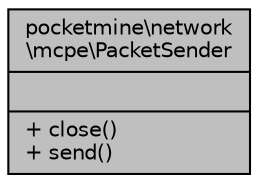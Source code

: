 digraph "pocketmine\network\mcpe\PacketSender"
{
 // INTERACTIVE_SVG=YES
 // LATEX_PDF_SIZE
  edge [fontname="Helvetica",fontsize="10",labelfontname="Helvetica",labelfontsize="10"];
  node [fontname="Helvetica",fontsize="10",shape=record];
  Node1 [label="{pocketmine\\network\l\\mcpe\\PacketSender\n||+ close()\l+ send()\l}",height=0.2,width=0.4,color="black", fillcolor="grey75", style="filled", fontcolor="black",tooltip=" "];
}
